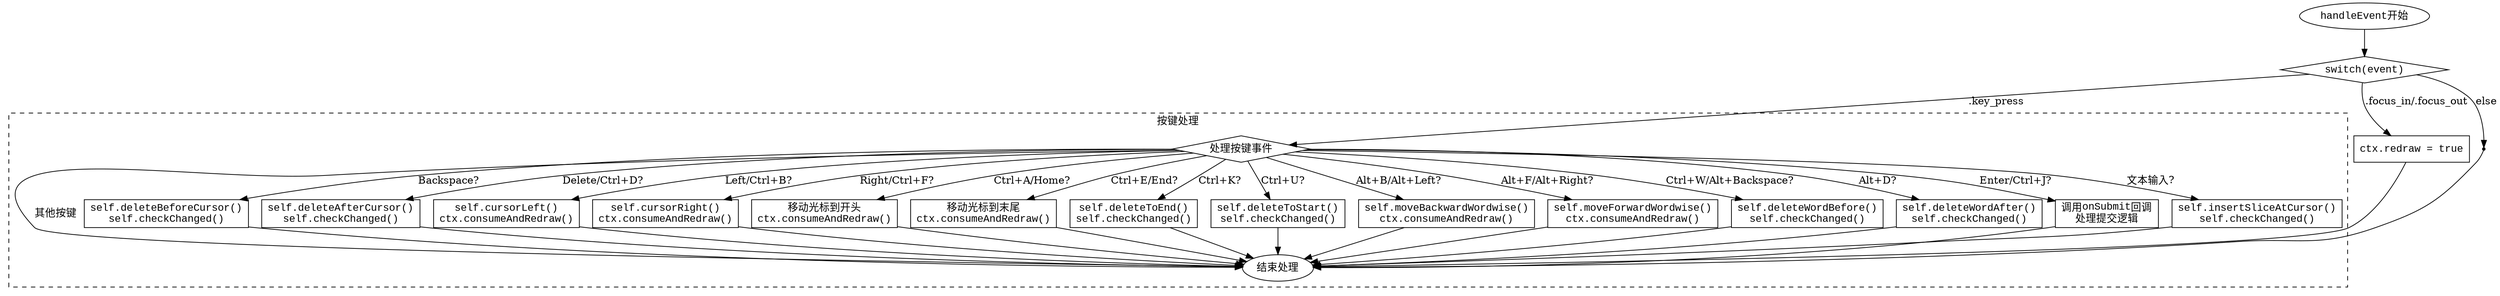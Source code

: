 
digraph handleEvent {
    node [shape=rectangle, fontname="Courier New"];
    start [label="handleEvent开始", shape=ellipse];
    end [label="结束处理", shape=ellipse];
    
    event_switch [label="switch(event)", shape=diamond];
    focus_in_out [label="ctx.redraw = true"];
    key_press [label="处理按键事件", shape=diamond];
    other_event [label="其他事件\n直接忽略", shape=point];
    
    start -> event_switch;
    
    // 事件类型分支
    event_switch -> focus_in_out [label=".focus_in/.focus_out"];
    event_switch -> key_press [label=".key_press"];
    event_switch -> other_event [label="else"];
    other_event -> end;
    
    focus_in_out -> end;
    
    // 按键处理分支
    subgraph cluster_key_handling {
        label="按键处理";
        style=dashed;
        
        key_press -> backspace [label="Backspace?"];
        backspace [label="self.deleteBeforeCursor()\nself.checkChanged()", shape=box];
        backspace -> end;
        
        key_press -> delete [label="Delete/Ctrl+D?"];
        delete [label="self.deleteAfterCursor()\nself.checkChanged()", shape=box];
        delete -> end;
        
        key_press -> left [label="Left/Ctrl+B?"];
        left [label="self.cursorLeft()\nctx.consumeAndRedraw()", shape=box];
        left -> end;
        
        key_press -> right [label="Right/Ctrl+F?"];
        right [label="self.cursorRight()\nctx.consumeAndRedraw()", shape=box];
        right -> end;
        
        key_press -> home [label="Ctrl+A/Home?"];
        home [label="移动光标到开头\nctx.consumeAndRedraw()", shape=box];
        home -> end;
        
        key_press -> end_key [label="Ctrl+E/End?"];
        end_key [label="移动光标到末尾\nctx.consumeAndRedraw()", shape=box];
        end_key -> end;
        
        key_press -> ctrl_k [label="Ctrl+K?"];
        ctrl_k [label="self.deleteToEnd()\nself.checkChanged()", shape=box];
        ctrl_k -> end;
        
        key_press -> ctrl_u [label="Ctrl+U?"];
        ctrl_u [label="self.deleteToStart()\nself.checkChanged()", shape=box];
        ctrl_u -> end;
        
        key_press -> alt_b [label="Alt+B/Alt+Left?"];
        alt_b [label="self.moveBackwardWordwise()\nctx.consumeAndRedraw()", shape=box];
        alt_b -> end;
        
        key_press -> alt_f [label="Alt+F/Alt+Right?"];
        alt_f [label="self.moveForwardWordwise()\nctx.consumeAndRedraw()", shape=box];
        alt_f -> end;
        
        key_press -> ctrl_w [label="Ctrl+W/Alt+Backspace?"];
        ctrl_w [label="self.deleteWordBefore()\nself.checkChanged()", shape=box];
        ctrl_w -> end;
        
        key_press -> alt_d [label="Alt+D?"];
        alt_d [label="self.deleteWordAfter()\nself.checkChanged()", shape=box];
        alt_d -> end;
        
        key_press -> enter [label="Enter/Ctrl+J?"];
        enter [label="调用onSubmit回调\n处理提交逻辑", shape=box];
        enter -> end;
        
        key_press -> text_input [label="文本输入?"];
        text_input [label="self.insertSliceAtCursor()\nself.checkChanged()", shape=box];
        text_input -> end;
    }
    
    // 连接未匹配的按键事件
    key_press -> end [label="其他按键"];
}

